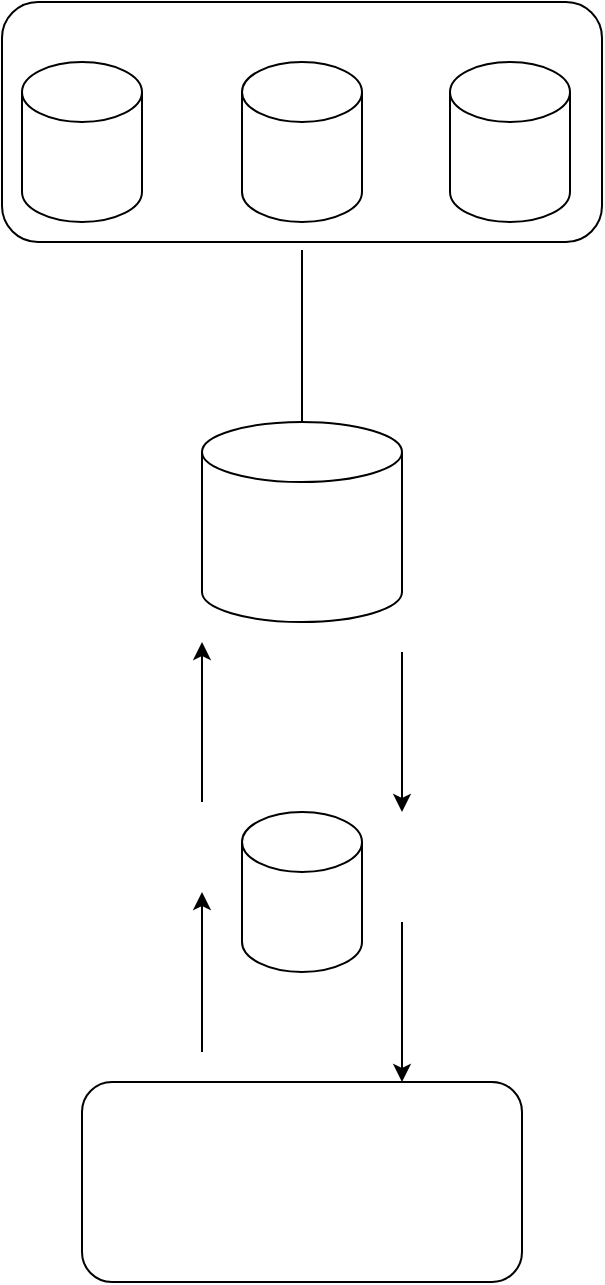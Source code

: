 <mxfile version="25.0.3">
  <diagram name="Страница — 1" id="f4Wf9Rq9JbERo32JdSKV">
    <mxGraphModel dx="1290" dy="567" grid="1" gridSize="10" guides="1" tooltips="1" connect="1" arrows="1" fold="1" page="1" pageScale="1" pageWidth="827" pageHeight="1169" math="0" shadow="0">
      <root>
        <mxCell id="0" />
        <mxCell id="1" parent="0" />
        <mxCell id="97N-wIbMj6tB275m0_wd-4" value="" style="rounded=1;whiteSpace=wrap;html=1;" vertex="1" parent="1">
          <mxGeometry x="160" y="100" width="300" height="120" as="geometry" />
        </mxCell>
        <mxCell id="97N-wIbMj6tB275m0_wd-1" value="" style="shape=cylinder3;whiteSpace=wrap;html=1;boundedLbl=1;backgroundOutline=1;size=15;" vertex="1" parent="1">
          <mxGeometry x="170" y="130" width="60" height="80" as="geometry" />
        </mxCell>
        <mxCell id="97N-wIbMj6tB275m0_wd-2" value="" style="shape=cylinder3;whiteSpace=wrap;html=1;boundedLbl=1;backgroundOutline=1;size=15;" vertex="1" parent="1">
          <mxGeometry x="280" y="130" width="60" height="80" as="geometry" />
        </mxCell>
        <mxCell id="97N-wIbMj6tB275m0_wd-3" value="" style="shape=cylinder3;whiteSpace=wrap;html=1;boundedLbl=1;backgroundOutline=1;size=15;" vertex="1" parent="1">
          <mxGeometry x="384" y="130" width="60" height="80" as="geometry" />
        </mxCell>
        <mxCell id="97N-wIbMj6tB275m0_wd-5" value="" style="shape=cylinder3;whiteSpace=wrap;html=1;boundedLbl=1;backgroundOutline=1;size=15;" vertex="1" parent="1">
          <mxGeometry x="260" y="310" width="100" height="100" as="geometry" />
        </mxCell>
        <mxCell id="97N-wIbMj6tB275m0_wd-6" value="" style="endArrow=none;html=1;rounded=0;exitX=0.5;exitY=0;exitDx=0;exitDy=0;exitPerimeter=0;" edge="1" parent="1" source="97N-wIbMj6tB275m0_wd-5">
          <mxGeometry width="50" height="50" relative="1" as="geometry">
            <mxPoint x="500" y="250" as="sourcePoint" />
            <mxPoint x="310" y="224" as="targetPoint" />
          </mxGeometry>
        </mxCell>
        <mxCell id="97N-wIbMj6tB275m0_wd-7" value="" style="shape=cylinder3;whiteSpace=wrap;html=1;boundedLbl=1;backgroundOutline=1;size=15;" vertex="1" parent="1">
          <mxGeometry x="280" y="505" width="60" height="80" as="geometry" />
        </mxCell>
        <mxCell id="97N-wIbMj6tB275m0_wd-8" value="" style="endArrow=classic;html=1;rounded=0;" edge="1" parent="1">
          <mxGeometry width="50" height="50" relative="1" as="geometry">
            <mxPoint x="260" y="500" as="sourcePoint" />
            <mxPoint x="260" y="420" as="targetPoint" />
          </mxGeometry>
        </mxCell>
        <mxCell id="97N-wIbMj6tB275m0_wd-9" value="" style="endArrow=classic;html=1;rounded=0;" edge="1" parent="1">
          <mxGeometry width="50" height="50" relative="1" as="geometry">
            <mxPoint x="360" y="425" as="sourcePoint" />
            <mxPoint x="360" y="505" as="targetPoint" />
          </mxGeometry>
        </mxCell>
        <mxCell id="97N-wIbMj6tB275m0_wd-10" value="" style="rounded=1;whiteSpace=wrap;html=1;" vertex="1" parent="1">
          <mxGeometry x="200" y="640" width="220" height="100" as="geometry" />
        </mxCell>
        <mxCell id="97N-wIbMj6tB275m0_wd-11" value="" style="endArrow=classic;html=1;rounded=0;" edge="1" parent="1">
          <mxGeometry width="50" height="50" relative="1" as="geometry">
            <mxPoint x="260" y="625" as="sourcePoint" />
            <mxPoint x="260" y="545" as="targetPoint" />
          </mxGeometry>
        </mxCell>
        <mxCell id="97N-wIbMj6tB275m0_wd-12" value="" style="endArrow=classic;html=1;rounded=0;" edge="1" parent="1">
          <mxGeometry width="50" height="50" relative="1" as="geometry">
            <mxPoint x="360" y="560" as="sourcePoint" />
            <mxPoint x="360" y="640" as="targetPoint" />
          </mxGeometry>
        </mxCell>
      </root>
    </mxGraphModel>
  </diagram>
</mxfile>
